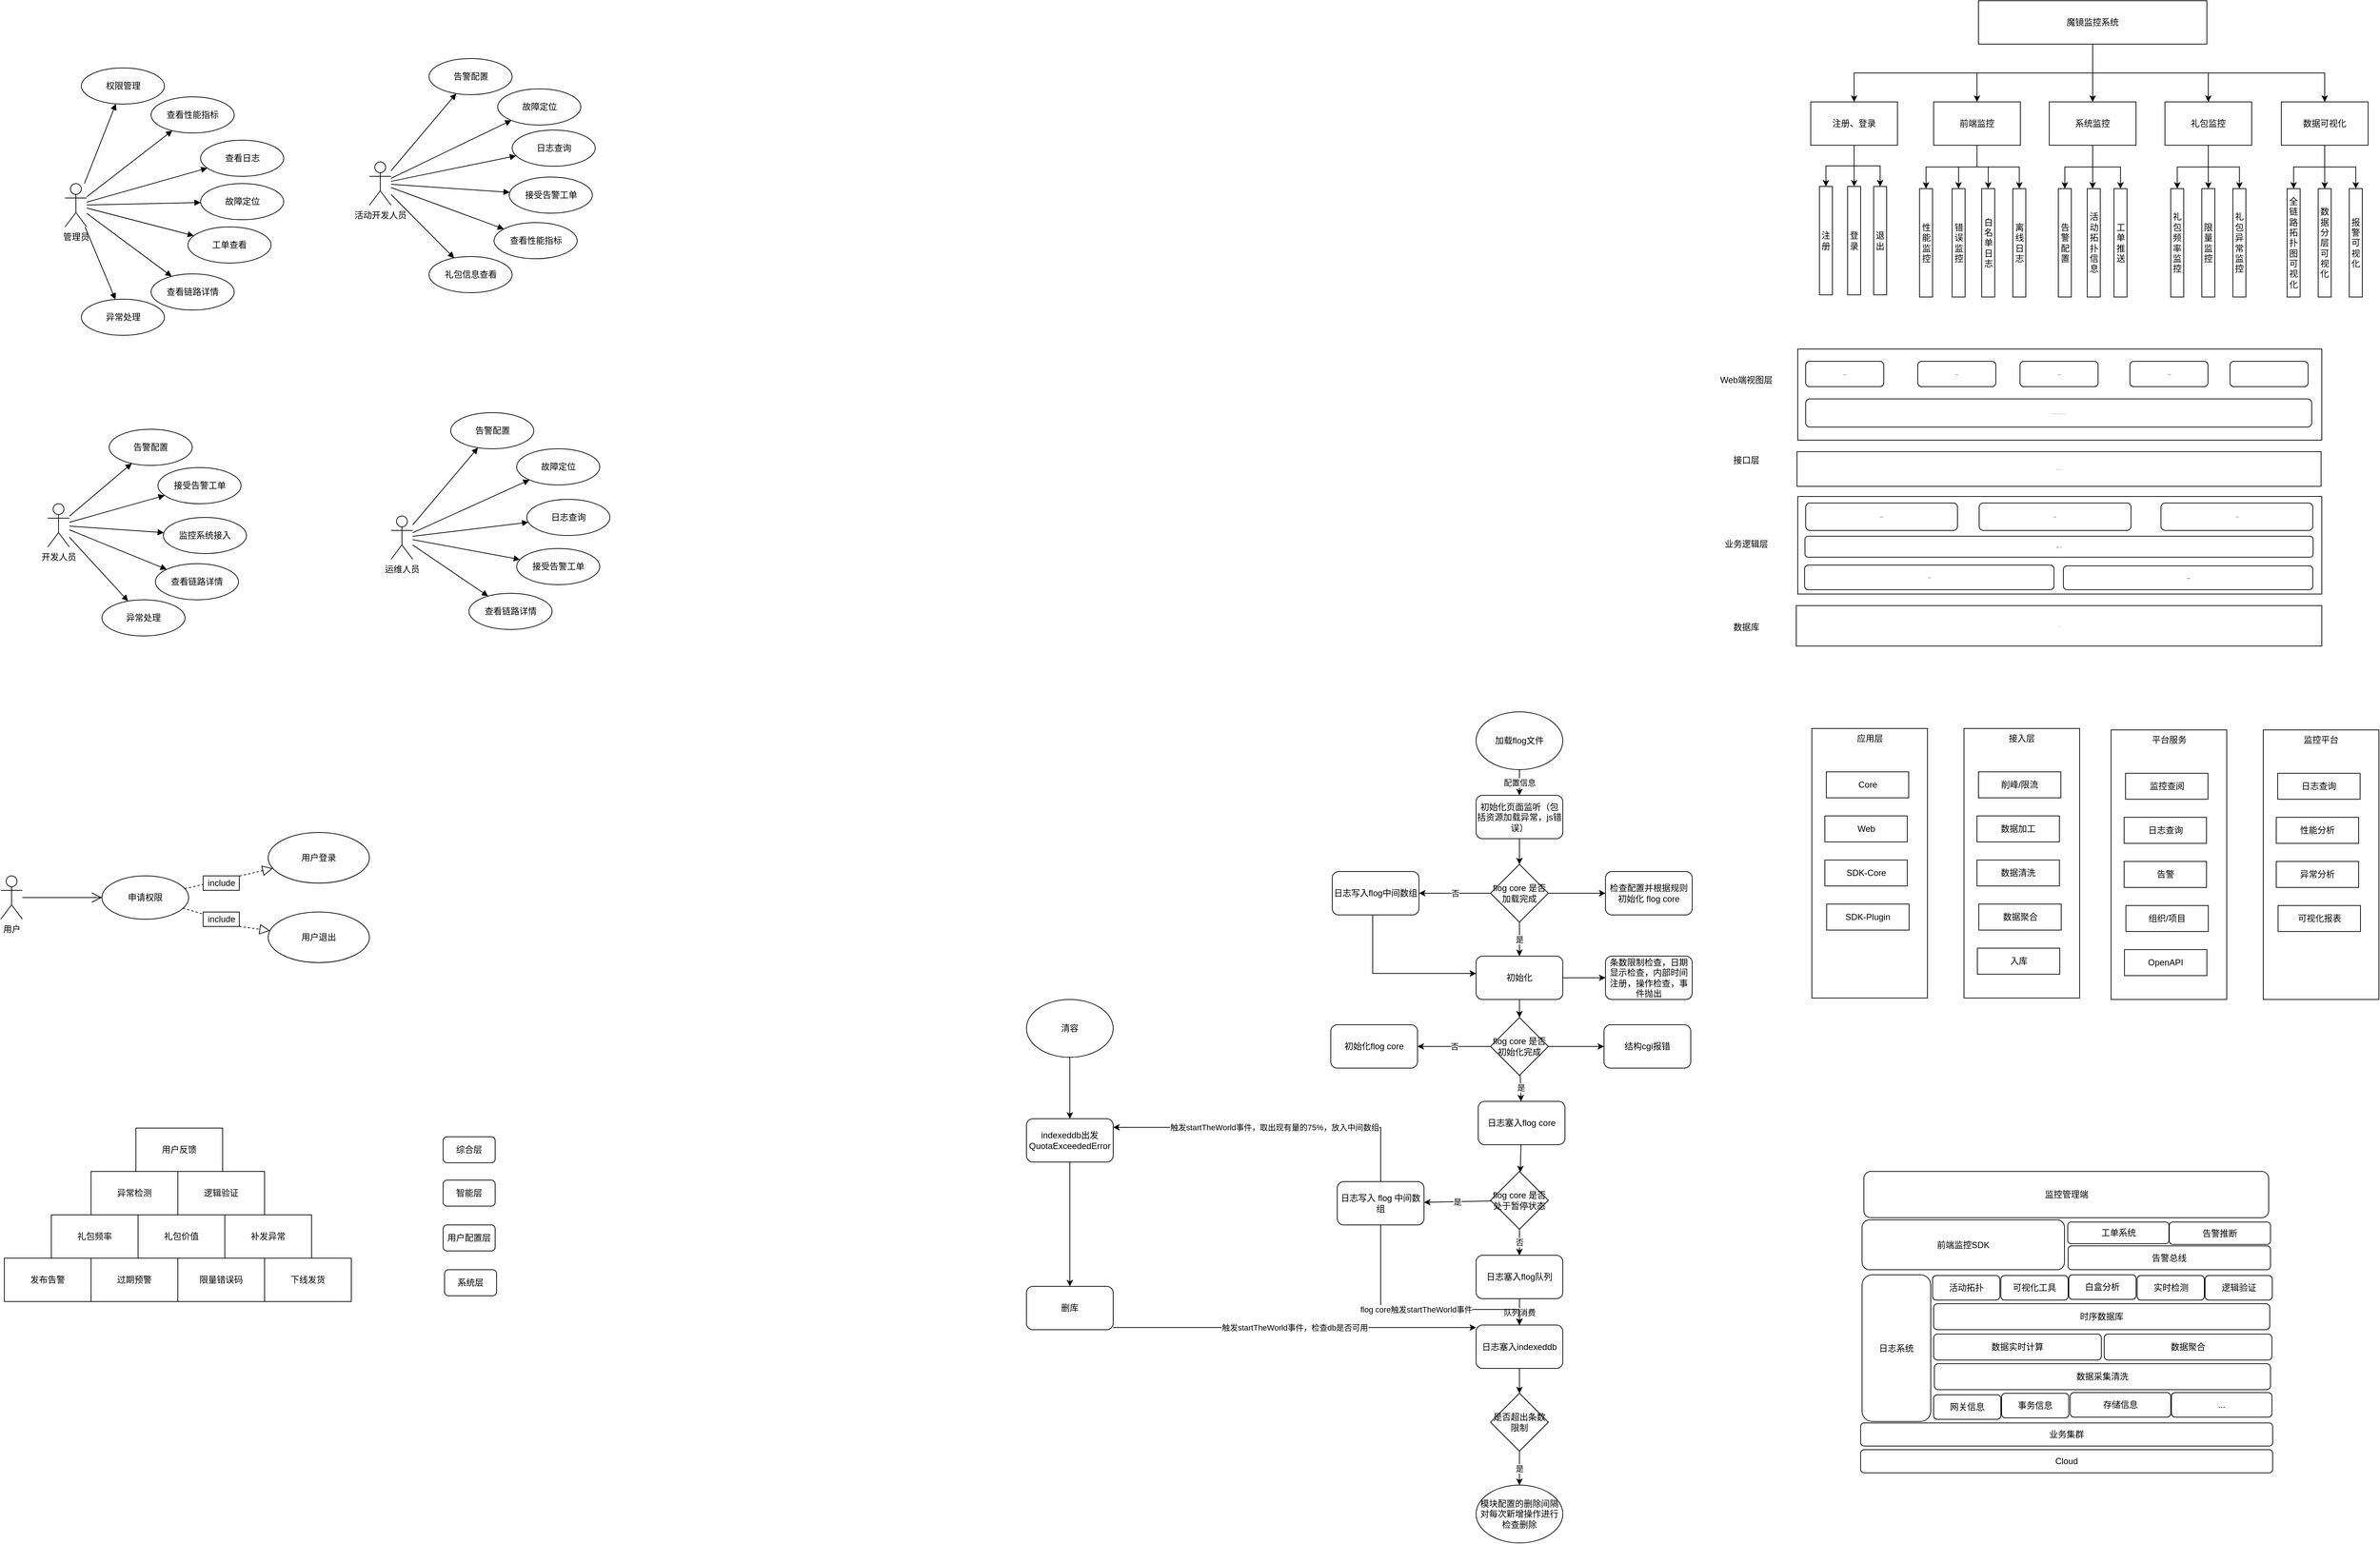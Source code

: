 <mxfile version="20.2.0" type="github">
  <diagram id="ojnK0p3J3MTXAop_F5v3" name="Page-1">
    <mxGraphModel dx="5076" dy="1448" grid="0" gridSize="10" guides="1" tooltips="1" connect="0" arrows="1" fold="1" page="1" pageScale="1" pageWidth="827" pageHeight="1169" math="0" shadow="0">
      <root>
        <mxCell id="0" />
        <mxCell id="1" parent="0" />
        <mxCell id="l_XuRvR61M2AbJogMl1h-1" value="魔镜监控系统" style="rounded=0;whiteSpace=wrap;html=1;" parent="1" vertex="1">
          <mxGeometry x="264" y="207" width="316" height="60" as="geometry" />
        </mxCell>
        <mxCell id="l_XuRvR61M2AbJogMl1h-2" value="注册、登录" style="rounded=0;whiteSpace=wrap;html=1;" parent="1" vertex="1">
          <mxGeometry x="32" y="347" width="120" height="60" as="geometry" />
        </mxCell>
        <mxCell id="0k4BuSOVnENNucScM7A2-1" value="前端监控" style="rounded=0;whiteSpace=wrap;html=1;" parent="1" vertex="1">
          <mxGeometry x="202" y="347" width="120" height="60" as="geometry" />
        </mxCell>
        <mxCell id="0k4BuSOVnENNucScM7A2-8" value="" style="edgeStyle=elbowEdgeStyle;elbow=vertical;endArrow=classic;html=1;rounded=0;entryX=0.5;entryY=0;entryDx=0;entryDy=0;exitX=0.5;exitY=1;exitDx=0;exitDy=0;" parent="1" source="l_XuRvR61M2AbJogMl1h-1" target="l_XuRvR61M2AbJogMl1h-2" edge="1">
          <mxGeometry width="50" height="50" relative="1" as="geometry">
            <mxPoint x="326" y="266" as="sourcePoint" />
            <mxPoint x="273" y="517" as="targetPoint" />
          </mxGeometry>
        </mxCell>
        <mxCell id="0k4BuSOVnENNucScM7A2-9" value="系统监控" style="rounded=0;whiteSpace=wrap;html=1;" parent="1" vertex="1">
          <mxGeometry x="362" y="347" width="120" height="60" as="geometry" />
        </mxCell>
        <mxCell id="0k4BuSOVnENNucScM7A2-10" value="礼包监控" style="rounded=0;whiteSpace=wrap;html=1;" parent="1" vertex="1">
          <mxGeometry x="522" y="347" width="120" height="60" as="geometry" />
        </mxCell>
        <mxCell id="0k4BuSOVnENNucScM7A2-15" value="&lt;div style=&quot;font-size: 12px;&quot;&gt;白名单日志&lt;br style=&quot;font-size: 12px;&quot;&gt;&lt;/div&gt;" style="rounded=0;whiteSpace=wrap;html=1;verticalAlign=middle;horizontal=1;textDirection=rtl;align=center;fontSize=12;labelBackgroundColor=none;labelBorderColor=none;shadow=0;fontFamily=Helvetica;labelPosition=center;verticalLabelPosition=middle;" parent="1" vertex="1">
          <mxGeometry x="268.5" y="467" width="18" height="150" as="geometry" />
        </mxCell>
        <mxCell id="0k4BuSOVnENNucScM7A2-16" value="" style="edgeStyle=elbowEdgeStyle;elbow=vertical;endArrow=classic;html=1;exitX=0.5;exitY=1;exitDx=0;exitDy=0;entryX=0.5;entryY=0;entryDx=0;entryDy=0;rounded=0;" parent="1" source="0k4BuSOVnENNucScM7A2-1" target="0k4BuSOVnENNucScM7A2-15" edge="1">
          <mxGeometry width="50" height="50" relative="1" as="geometry">
            <mxPoint x="263" y="717" as="sourcePoint" />
            <mxPoint x="313" y="667" as="targetPoint" />
            <Array as="points">
              <mxPoint x="273" y="437" />
            </Array>
          </mxGeometry>
        </mxCell>
        <mxCell id="0k4BuSOVnENNucScM7A2-19" value="" style="edgeStyle=elbowEdgeStyle;elbow=vertical;endArrow=classic;html=1;rounded=0;" parent="1" source="0k4BuSOVnENNucScM7A2-1" target="0k4BuSOVnENNucScM7A2-27" edge="1">
          <mxGeometry width="50" height="50" relative="1" as="geometry">
            <mxPoint x="373" y="667" as="sourcePoint" />
            <mxPoint x="191" y="467" as="targetPoint" />
          </mxGeometry>
        </mxCell>
        <mxCell id="0k4BuSOVnENNucScM7A2-20" value="" style="edgeStyle=elbowEdgeStyle;elbow=vertical;endArrow=classic;html=1;rounded=0;" parent="1" source="0k4BuSOVnENNucScM7A2-1" target="0k4BuSOVnENNucScM7A2-26" edge="1">
          <mxGeometry width="50" height="50" relative="1" as="geometry">
            <mxPoint x="473" y="477" as="sourcePoint" />
            <mxPoint x="321" y="467" as="targetPoint" />
          </mxGeometry>
        </mxCell>
        <mxCell id="0k4BuSOVnENNucScM7A2-21" value="" style="edgeStyle=elbowEdgeStyle;elbow=vertical;endArrow=classic;html=1;rounded=0;" parent="1" source="0k4BuSOVnENNucScM7A2-1" target="0k4BuSOVnENNucScM7A2-30" edge="1">
          <mxGeometry width="50" height="50" relative="1" as="geometry">
            <mxPoint x="193" y="677" as="sourcePoint" />
            <mxPoint x="451" y="467" as="targetPoint" />
          </mxGeometry>
        </mxCell>
        <mxCell id="0k4BuSOVnENNucScM7A2-22" value="" style="edgeStyle=elbowEdgeStyle;elbow=vertical;endArrow=classic;html=1;rounded=0;" parent="1" source="l_XuRvR61M2AbJogMl1h-1" target="0k4BuSOVnENNucScM7A2-1" edge="1">
          <mxGeometry width="50" height="50" relative="1" as="geometry">
            <mxPoint x="153" y="657" as="sourcePoint" />
            <mxPoint x="203" y="607" as="targetPoint" />
          </mxGeometry>
        </mxCell>
        <mxCell id="0k4BuSOVnENNucScM7A2-23" value="" style="edgeStyle=elbowEdgeStyle;elbow=vertical;endArrow=classic;html=1;rounded=0;" parent="1" source="l_XuRvR61M2AbJogMl1h-1" target="0k4BuSOVnENNucScM7A2-9" edge="1">
          <mxGeometry width="50" height="50" relative="1" as="geometry">
            <mxPoint x="203" y="647" as="sourcePoint" />
            <mxPoint x="253" y="597" as="targetPoint" />
          </mxGeometry>
        </mxCell>
        <mxCell id="0k4BuSOVnENNucScM7A2-24" value="" style="edgeStyle=elbowEdgeStyle;elbow=vertical;endArrow=classic;html=1;rounded=0;" parent="1" source="l_XuRvR61M2AbJogMl1h-1" target="0k4BuSOVnENNucScM7A2-10" edge="1">
          <mxGeometry width="50" height="50" relative="1" as="geometry">
            <mxPoint x="213" y="677" as="sourcePoint" />
            <mxPoint x="263" y="627" as="targetPoint" />
          </mxGeometry>
        </mxCell>
        <mxCell id="0k4BuSOVnENNucScM7A2-26" value="&lt;div style=&quot;font-size: 12px;&quot;&gt;性能监控&lt;br style=&quot;font-size: 12px;&quot;&gt;&lt;/div&gt;" style="rounded=0;whiteSpace=wrap;html=1;verticalAlign=middle;horizontal=1;textDirection=rtl;align=center;fontSize=12;labelBackgroundColor=none;labelBorderColor=none;shadow=0;fontFamily=Helvetica;labelPosition=center;verticalLabelPosition=middle;" parent="1" vertex="1">
          <mxGeometry x="182.5" y="467" width="18" height="150" as="geometry" />
        </mxCell>
        <mxCell id="0k4BuSOVnENNucScM7A2-27" value="&lt;div style=&quot;font-size: 12px;&quot;&gt;&lt;span style=&quot;font-size: 12px;&quot;&gt;错误监控&lt;/span&gt;&lt;br style=&quot;font-size: 12px;&quot;&gt;&lt;/div&gt;" style="rounded=0;whiteSpace=wrap;html=1;verticalAlign=middle;horizontal=1;textDirection=rtl;align=center;fontSize=12;labelBackgroundColor=none;labelBorderColor=none;shadow=0;fontFamily=Helvetica;labelPosition=center;verticalLabelPosition=middle;" parent="1" vertex="1">
          <mxGeometry x="227.5" y="467" width="18" height="150" as="geometry" />
        </mxCell>
        <mxCell id="0k4BuSOVnENNucScM7A2-30" value="&lt;div style=&quot;font-size: 12px;&quot;&gt;离线日志&lt;br style=&quot;font-size: 12px;&quot;&gt;&lt;/div&gt;" style="rounded=0;whiteSpace=wrap;html=1;verticalAlign=middle;horizontal=1;textDirection=rtl;align=center;fontSize=12;labelBackgroundColor=none;labelBorderColor=none;shadow=0;fontFamily=Helvetica;labelPosition=center;verticalLabelPosition=middle;" parent="1" vertex="1">
          <mxGeometry x="311.5" y="467" width="18" height="150" as="geometry" />
        </mxCell>
        <mxCell id="0k4BuSOVnENNucScM7A2-40" value="&lt;div style=&quot;font-size: 12px;&quot;&gt;工单推送&lt;/div&gt;" style="rounded=0;whiteSpace=wrap;html=1;verticalAlign=middle;horizontal=1;textDirection=rtl;align=center;fontSize=12;labelBackgroundColor=none;labelBorderColor=none;shadow=0;fontFamily=Helvetica;labelPosition=center;verticalLabelPosition=middle;" parent="1" vertex="1">
          <mxGeometry x="451.5" y="467" width="18" height="150" as="geometry" />
        </mxCell>
        <mxCell id="0k4BuSOVnENNucScM7A2-41" value="&lt;div style=&quot;font-size: 12px;&quot;&gt;告警配置&lt;br style=&quot;font-size: 12px;&quot;&gt;&lt;/div&gt;" style="rounded=0;whiteSpace=wrap;html=1;verticalAlign=middle;horizontal=1;textDirection=rtl;align=center;fontSize=12;labelBackgroundColor=none;labelBorderColor=none;shadow=0;fontFamily=Helvetica;labelPosition=center;verticalLabelPosition=middle;" parent="1" vertex="1">
          <mxGeometry x="374.5" y="467" width="18" height="150" as="geometry" />
        </mxCell>
        <mxCell id="0k4BuSOVnENNucScM7A2-42" value="&lt;div style=&quot;font-size: 12px;&quot;&gt;&lt;span style=&quot;font-size: 12px;&quot;&gt;活动拓扑信息&lt;/span&gt;&lt;br style=&quot;font-size: 12px;&quot;&gt;&lt;/div&gt;" style="rounded=0;whiteSpace=wrap;html=1;verticalAlign=middle;horizontal=1;textDirection=rtl;align=center;fontSize=12;labelBackgroundColor=none;labelBorderColor=none;shadow=0;fontFamily=Helvetica;labelPosition=center;verticalLabelPosition=middle;" parent="1" vertex="1">
          <mxGeometry x="414.5" y="467" width="18" height="150" as="geometry" />
        </mxCell>
        <mxCell id="0k4BuSOVnENNucScM7A2-47" value="" style="edgeStyle=elbowEdgeStyle;elbow=vertical;endArrow=classic;html=1;rounded=0;" parent="1" source="0k4BuSOVnENNucScM7A2-9" target="0k4BuSOVnENNucScM7A2-41" edge="1">
          <mxGeometry width="50" height="50" relative="1" as="geometry">
            <mxPoint x="33" y="667" as="sourcePoint" />
            <mxPoint x="83" y="617" as="targetPoint" />
          </mxGeometry>
        </mxCell>
        <mxCell id="0k4BuSOVnENNucScM7A2-48" value="" style="edgeStyle=elbowEdgeStyle;elbow=vertical;endArrow=classic;html=1;rounded=0;" parent="1" source="0k4BuSOVnENNucScM7A2-9" target="0k4BuSOVnENNucScM7A2-42" edge="1">
          <mxGeometry width="50" height="50" relative="1" as="geometry">
            <mxPoint x="133" y="747" as="sourcePoint" />
            <mxPoint x="183" y="697" as="targetPoint" />
            <Array as="points">
              <mxPoint x="416" y="467" />
            </Array>
          </mxGeometry>
        </mxCell>
        <mxCell id="0k4BuSOVnENNucScM7A2-49" value="" style="edgeStyle=elbowEdgeStyle;elbow=vertical;endArrow=classic;html=1;rounded=0;" parent="1" source="0k4BuSOVnENNucScM7A2-9" target="0k4BuSOVnENNucScM7A2-40" edge="1">
          <mxGeometry width="50" height="50" relative="1" as="geometry">
            <mxPoint x="73" y="707" as="sourcePoint" />
            <mxPoint x="123" y="657" as="targetPoint" />
          </mxGeometry>
        </mxCell>
        <mxCell id="0k4BuSOVnENNucScM7A2-51" value="&lt;div style=&quot;font-size: 12px;&quot;&gt;礼包异常监控&lt;/div&gt;" style="rounded=0;whiteSpace=wrap;html=1;verticalAlign=middle;horizontal=1;textDirection=rtl;align=center;fontSize=12;labelBackgroundColor=none;labelBorderColor=none;shadow=0;fontFamily=Helvetica;labelPosition=center;verticalLabelPosition=middle;" parent="1" vertex="1">
          <mxGeometry x="616" y="467" width="18" height="150" as="geometry" />
        </mxCell>
        <mxCell id="0k4BuSOVnENNucScM7A2-52" value="&lt;div style=&quot;font-size: 12px;&quot;&gt;礼包频率监控&lt;br style=&quot;font-size: 12px;&quot;&gt;&lt;/div&gt;" style="rounded=0;whiteSpace=wrap;html=1;verticalAlign=middle;horizontal=1;textDirection=rtl;align=center;fontSize=12;labelBackgroundColor=none;labelBorderColor=none;shadow=0;fontFamily=Helvetica;labelPosition=center;verticalLabelPosition=middle;" parent="1" vertex="1">
          <mxGeometry x="530" y="467" width="18" height="150" as="geometry" />
        </mxCell>
        <mxCell id="0k4BuSOVnENNucScM7A2-53" value="&lt;div style=&quot;font-size: 12px;&quot;&gt;&lt;span style=&quot;font-size: 12px;&quot;&gt;限量监控&lt;/span&gt;&lt;br style=&quot;font-size: 12px;&quot;&gt;&lt;/div&gt;" style="rounded=0;whiteSpace=wrap;html=1;verticalAlign=middle;horizontal=1;textDirection=rtl;align=center;fontSize=12;labelBackgroundColor=none;labelBorderColor=none;shadow=0;fontFamily=Helvetica;labelPosition=center;verticalLabelPosition=middle;" parent="1" vertex="1">
          <mxGeometry x="573" y="467" width="18" height="150" as="geometry" />
        </mxCell>
        <mxCell id="0k4BuSOVnENNucScM7A2-54" value="" style="edgeStyle=elbowEdgeStyle;elbow=vertical;endArrow=classic;html=1;rounded=0;" parent="1" source="0k4BuSOVnENNucScM7A2-10" target="0k4BuSOVnENNucScM7A2-52" edge="1">
          <mxGeometry width="50" height="50" relative="1" as="geometry">
            <mxPoint x="33" y="647" as="sourcePoint" />
            <mxPoint x="83" y="597" as="targetPoint" />
          </mxGeometry>
        </mxCell>
        <mxCell id="0k4BuSOVnENNucScM7A2-58" value="" style="edgeStyle=elbowEdgeStyle;elbow=vertical;endArrow=classic;html=1;rounded=0;" parent="1" source="0k4BuSOVnENNucScM7A2-10" target="0k4BuSOVnENNucScM7A2-53" edge="1">
          <mxGeometry width="50" height="50" relative="1" as="geometry">
            <mxPoint x="-7" y="597" as="sourcePoint" />
            <mxPoint x="43" y="547" as="targetPoint" />
          </mxGeometry>
        </mxCell>
        <mxCell id="0k4BuSOVnENNucScM7A2-59" value="" style="edgeStyle=elbowEdgeStyle;elbow=vertical;endArrow=classic;html=1;rounded=0;" parent="1" source="0k4BuSOVnENNucScM7A2-10" target="0k4BuSOVnENNucScM7A2-51" edge="1">
          <mxGeometry width="50" height="50" relative="1" as="geometry">
            <mxPoint x="-37" y="567" as="sourcePoint" />
            <mxPoint x="13" y="517" as="targetPoint" />
          </mxGeometry>
        </mxCell>
        <mxCell id="0k4BuSOVnENNucScM7A2-61" value="&lt;div style=&quot;font-size: 12px;&quot;&gt;登录&lt;br style=&quot;font-size: 12px;&quot;&gt;&lt;/div&gt;" style="rounded=0;whiteSpace=wrap;html=1;verticalAlign=middle;horizontal=1;textDirection=rtl;align=center;fontSize=12;labelBackgroundColor=none;labelBorderColor=none;shadow=0;fontFamily=Helvetica;labelPosition=center;verticalLabelPosition=middle;" parent="1" vertex="1">
          <mxGeometry x="83" y="464" width="18" height="150" as="geometry" />
        </mxCell>
        <mxCell id="0k4BuSOVnENNucScM7A2-62" value="&lt;div style=&quot;font-size: 12px;&quot;&gt;&lt;span style=&quot;font-size: 12px;&quot;&gt;退出&lt;/span&gt;&lt;br style=&quot;font-size: 12px;&quot;&gt;&lt;/div&gt;" style="rounded=0;whiteSpace=wrap;html=1;verticalAlign=middle;horizontal=1;textDirection=rtl;align=center;fontSize=12;labelBackgroundColor=none;labelBorderColor=none;shadow=0;fontFamily=Helvetica;labelPosition=center;verticalLabelPosition=middle;" parent="1" vertex="1">
          <mxGeometry x="119" y="464" width="18" height="150" as="geometry" />
        </mxCell>
        <mxCell id="0k4BuSOVnENNucScM7A2-67" value="" style="edgeStyle=elbowEdgeStyle;elbow=vertical;endArrow=classic;html=1;rounded=0;" parent="1" source="l_XuRvR61M2AbJogMl1h-2" target="0k4BuSOVnENNucScM7A2-61" edge="1">
          <mxGeometry width="50" height="50" relative="1" as="geometry">
            <mxPoint x="13" y="307" as="sourcePoint" />
            <mxPoint x="63" y="257" as="targetPoint" />
          </mxGeometry>
        </mxCell>
        <mxCell id="0k4BuSOVnENNucScM7A2-68" value="" style="edgeStyle=elbowEdgeStyle;elbow=vertical;endArrow=classic;html=1;rounded=0;" parent="1" source="l_XuRvR61M2AbJogMl1h-2" target="0k4BuSOVnENNucScM7A2-62" edge="1">
          <mxGeometry width="50" height="50" relative="1" as="geometry">
            <mxPoint x="-47" y="327" as="sourcePoint" />
            <mxPoint x="3" y="277" as="targetPoint" />
          </mxGeometry>
        </mxCell>
        <mxCell id="fYWc9rKdTb6CDzyfWaW0-3" value="数据可视化" style="rounded=0;whiteSpace=wrap;html=1;" parent="1" vertex="1">
          <mxGeometry x="683" y="347" width="120" height="60" as="geometry" />
        </mxCell>
        <mxCell id="fYWc9rKdTb6CDzyfWaW0-4" value="" style="edgeStyle=elbowEdgeStyle;elbow=vertical;endArrow=classic;html=1;rounded=0;" parent="1" source="l_XuRvR61M2AbJogMl1h-1" target="fYWc9rKdTb6CDzyfWaW0-3" edge="1">
          <mxGeometry width="50" height="50" relative="1" as="geometry">
            <mxPoint x="213" y="677" as="sourcePoint" />
            <mxPoint x="263" y="627" as="targetPoint" />
          </mxGeometry>
        </mxCell>
        <mxCell id="fYWc9rKdTb6CDzyfWaW0-5" value="&lt;div style=&quot;font-size: 12px;&quot;&gt;报警可视化&lt;/div&gt;" style="rounded=0;whiteSpace=wrap;html=1;verticalAlign=middle;horizontal=1;textDirection=rtl;align=center;fontSize=12;labelBackgroundColor=none;labelBorderColor=none;shadow=0;fontFamily=Helvetica;labelPosition=center;verticalLabelPosition=middle;" parent="1" vertex="1">
          <mxGeometry x="777" y="467" width="18" height="150" as="geometry" />
        </mxCell>
        <mxCell id="fYWc9rKdTb6CDzyfWaW0-6" value="&lt;div style=&quot;font-size: 12px;&quot;&gt;全链路拓扑图可视化&lt;br style=&quot;font-size: 12px;&quot;&gt;&lt;/div&gt;" style="rounded=0;whiteSpace=wrap;html=1;verticalAlign=middle;horizontal=1;textDirection=rtl;align=center;fontSize=12;labelBackgroundColor=none;labelBorderColor=none;shadow=0;fontFamily=Helvetica;labelPosition=center;verticalLabelPosition=middle;" parent="1" vertex="1">
          <mxGeometry x="691" y="467" width="18" height="150" as="geometry" />
        </mxCell>
        <mxCell id="fYWc9rKdTb6CDzyfWaW0-7" value="&lt;div style=&quot;font-size: 12px;&quot;&gt;&lt;span style=&quot;font-size: 12px;&quot;&gt;数据分层可视化&lt;/span&gt;&lt;br style=&quot;font-size: 12px;&quot;&gt;&lt;/div&gt;" style="rounded=0;whiteSpace=wrap;html=1;verticalAlign=middle;horizontal=1;textDirection=rtl;align=center;fontSize=12;labelBackgroundColor=none;labelBorderColor=none;shadow=0;fontFamily=Helvetica;labelPosition=center;verticalLabelPosition=middle;" parent="1" vertex="1">
          <mxGeometry x="734" y="467" width="18" height="150" as="geometry" />
        </mxCell>
        <mxCell id="fYWc9rKdTb6CDzyfWaW0-9" value="" style="edgeStyle=elbowEdgeStyle;elbow=vertical;endArrow=classic;html=1;rounded=0;" parent="1" source="fYWc9rKdTb6CDzyfWaW0-3" target="fYWc9rKdTb6CDzyfWaW0-6" edge="1">
          <mxGeometry width="50" height="50" relative="1" as="geometry">
            <mxPoint x="423" y="707" as="sourcePoint" />
            <mxPoint x="473" y="657" as="targetPoint" />
          </mxGeometry>
        </mxCell>
        <mxCell id="fYWc9rKdTb6CDzyfWaW0-10" value="" style="edgeStyle=elbowEdgeStyle;elbow=vertical;endArrow=classic;html=1;rounded=0;" parent="1" source="fYWc9rKdTb6CDzyfWaW0-3" target="fYWc9rKdTb6CDzyfWaW0-7" edge="1">
          <mxGeometry width="50" height="50" relative="1" as="geometry">
            <mxPoint x="423" y="707" as="sourcePoint" />
            <mxPoint x="473" y="657" as="targetPoint" />
          </mxGeometry>
        </mxCell>
        <mxCell id="fYWc9rKdTb6CDzyfWaW0-11" value="" style="edgeStyle=elbowEdgeStyle;elbow=vertical;endArrow=classic;html=1;rounded=0;" parent="1" source="fYWc9rKdTb6CDzyfWaW0-3" target="fYWc9rKdTb6CDzyfWaW0-5" edge="1">
          <mxGeometry width="50" height="50" relative="1" as="geometry">
            <mxPoint x="423" y="707" as="sourcePoint" />
            <mxPoint x="473" y="657" as="targetPoint" />
          </mxGeometry>
        </mxCell>
        <mxCell id="fYWc9rKdTb6CDzyfWaW0-12" value="&lt;div style=&quot;font-size: 12px;&quot;&gt;注册&lt;br style=&quot;font-size: 12px;&quot;&gt;&lt;/div&gt;" style="rounded=0;whiteSpace=wrap;html=1;verticalAlign=middle;horizontal=1;textDirection=rtl;align=center;fontSize=12;labelBackgroundColor=none;labelBorderColor=none;shadow=0;fontFamily=Helvetica;labelPosition=center;verticalLabelPosition=middle;" parent="1" vertex="1">
          <mxGeometry x="44" y="464" width="18" height="150" as="geometry" />
        </mxCell>
        <mxCell id="fYWc9rKdTb6CDzyfWaW0-13" value="" style="edgeStyle=elbowEdgeStyle;elbow=vertical;endArrow=classic;html=1;rounded=0;" parent="1" source="l_XuRvR61M2AbJogMl1h-2" target="fYWc9rKdTb6CDzyfWaW0-12" edge="1">
          <mxGeometry width="50" height="50" relative="1" as="geometry">
            <mxPoint x="13" y="307" as="sourcePoint" />
            <mxPoint x="63" y="257" as="targetPoint" />
          </mxGeometry>
        </mxCell>
        <mxCell id="fYWc9rKdTb6CDzyfWaW0-21" value="应用层" style="rounded=0;whiteSpace=wrap;html=1;verticalAlign=top;" parent="1" vertex="1">
          <mxGeometry x="33.5" y="1214" width="160" height="373" as="geometry" />
        </mxCell>
        <mxCell id="fYWc9rKdTb6CDzyfWaW0-22" value="Core" style="rounded=0;whiteSpace=wrap;html=1;" parent="1" vertex="1">
          <mxGeometry x="53.5" y="1274" width="114" height="36" as="geometry" />
        </mxCell>
        <mxCell id="fYWc9rKdTb6CDzyfWaW0-25" value="Web" style="rounded=0;whiteSpace=wrap;html=1;" parent="1" vertex="1">
          <mxGeometry x="51.5" y="1335" width="114" height="36" as="geometry" />
        </mxCell>
        <mxCell id="fYWc9rKdTb6CDzyfWaW0-26" value="SDK-Core" style="rounded=0;whiteSpace=wrap;html=1;" parent="1" vertex="1">
          <mxGeometry x="51.5" y="1396" width="114" height="36" as="geometry" />
        </mxCell>
        <mxCell id="fYWc9rKdTb6CDzyfWaW0-27" value="SDK-Plugin" style="rounded=0;whiteSpace=wrap;html=1;" parent="1" vertex="1">
          <mxGeometry x="54" y="1457" width="114" height="36" as="geometry" />
        </mxCell>
        <mxCell id="fYWc9rKdTb6CDzyfWaW0-29" value="接入层" style="rounded=0;whiteSpace=wrap;html=1;verticalAlign=top;" parent="1" vertex="1">
          <mxGeometry x="244" y="1214" width="160" height="373" as="geometry" />
        </mxCell>
        <mxCell id="fYWc9rKdTb6CDzyfWaW0-30" value="削峰/限流" style="rounded=0;whiteSpace=wrap;html=1;" parent="1" vertex="1">
          <mxGeometry x="264" y="1274" width="114" height="36" as="geometry" />
        </mxCell>
        <mxCell id="fYWc9rKdTb6CDzyfWaW0-31" value="数据加工" style="rounded=0;whiteSpace=wrap;html=1;" parent="1" vertex="1">
          <mxGeometry x="262" y="1335" width="114" height="36" as="geometry" />
        </mxCell>
        <mxCell id="fYWc9rKdTb6CDzyfWaW0-32" value="数据清洗" style="rounded=0;whiteSpace=wrap;html=1;" parent="1" vertex="1">
          <mxGeometry x="262" y="1396" width="114" height="36" as="geometry" />
        </mxCell>
        <mxCell id="fYWc9rKdTb6CDzyfWaW0-33" value="数据聚合" style="rounded=0;whiteSpace=wrap;html=1;" parent="1" vertex="1">
          <mxGeometry x="264.5" y="1457" width="114" height="36" as="geometry" />
        </mxCell>
        <mxCell id="fYWc9rKdTb6CDzyfWaW0-34" value="入库" style="rounded=0;whiteSpace=wrap;html=1;" parent="1" vertex="1">
          <mxGeometry x="262.5" y="1518" width="114" height="36" as="geometry" />
        </mxCell>
        <mxCell id="fYWc9rKdTb6CDzyfWaW0-35" value="平台服务" style="rounded=0;whiteSpace=wrap;html=1;verticalAlign=top;" parent="1" vertex="1">
          <mxGeometry x="447.5" y="1216" width="160" height="373" as="geometry" />
        </mxCell>
        <mxCell id="fYWc9rKdTb6CDzyfWaW0-36" value="监控查阅" style="rounded=0;whiteSpace=wrap;html=1;" parent="1" vertex="1">
          <mxGeometry x="467.5" y="1276" width="114" height="36" as="geometry" />
        </mxCell>
        <mxCell id="fYWc9rKdTb6CDzyfWaW0-37" value="日志查询" style="rounded=0;whiteSpace=wrap;html=1;" parent="1" vertex="1">
          <mxGeometry x="465.5" y="1337" width="114" height="36" as="geometry" />
        </mxCell>
        <mxCell id="fYWc9rKdTb6CDzyfWaW0-38" value="告警" style="rounded=0;whiteSpace=wrap;html=1;" parent="1" vertex="1">
          <mxGeometry x="465.5" y="1398" width="114" height="36" as="geometry" />
        </mxCell>
        <mxCell id="fYWc9rKdTb6CDzyfWaW0-39" value="组织/项目" style="rounded=0;whiteSpace=wrap;html=1;" parent="1" vertex="1">
          <mxGeometry x="468" y="1459" width="114" height="36" as="geometry" />
        </mxCell>
        <mxCell id="fYWc9rKdTb6CDzyfWaW0-40" value="OpenAPI" style="rounded=0;whiteSpace=wrap;html=1;" parent="1" vertex="1">
          <mxGeometry x="466" y="1520" width="114" height="36" as="geometry" />
        </mxCell>
        <mxCell id="fYWc9rKdTb6CDzyfWaW0-41" value="监控平台" style="rounded=0;whiteSpace=wrap;html=1;verticalAlign=top;" parent="1" vertex="1">
          <mxGeometry x="658" y="1216" width="160" height="373" as="geometry" />
        </mxCell>
        <mxCell id="fYWc9rKdTb6CDzyfWaW0-42" value="日志查询" style="rounded=0;whiteSpace=wrap;html=1;" parent="1" vertex="1">
          <mxGeometry x="678" y="1276" width="114" height="36" as="geometry" />
        </mxCell>
        <mxCell id="fYWc9rKdTb6CDzyfWaW0-43" value="性能分析" style="rounded=0;whiteSpace=wrap;html=1;" parent="1" vertex="1">
          <mxGeometry x="676" y="1337" width="114" height="36" as="geometry" />
        </mxCell>
        <mxCell id="fYWc9rKdTb6CDzyfWaW0-44" value="异常分析" style="rounded=0;whiteSpace=wrap;html=1;" parent="1" vertex="1">
          <mxGeometry x="676" y="1398" width="114" height="36" as="geometry" />
        </mxCell>
        <mxCell id="fYWc9rKdTb6CDzyfWaW0-45" value="可视化报表" style="rounded=0;whiteSpace=wrap;html=1;" parent="1" vertex="1">
          <mxGeometry x="678.5" y="1459" width="114" height="36" as="geometry" />
        </mxCell>
        <mxCell id="fYWc9rKdTb6CDzyfWaW0-55" value="监控管理端" style="rounded=1;whiteSpace=wrap;html=1;" parent="1" vertex="1">
          <mxGeometry x="105.5" y="1827" width="560" height="64" as="geometry" />
        </mxCell>
        <mxCell id="fYWc9rKdTb6CDzyfWaW0-56" value="前端监控SDK" style="rounded=1;whiteSpace=wrap;html=1;" parent="1" vertex="1">
          <mxGeometry x="103" y="1894" width="280" height="69" as="geometry" />
        </mxCell>
        <mxCell id="fYWc9rKdTb6CDzyfWaW0-57" value="工单系统" style="rounded=1;whiteSpace=wrap;html=1;" parent="1" vertex="1">
          <mxGeometry x="387.5" y="1897" width="140" height="30" as="geometry" />
        </mxCell>
        <mxCell id="fYWc9rKdTb6CDzyfWaW0-58" value="告警推断" style="rounded=1;whiteSpace=wrap;html=1;" parent="1" vertex="1">
          <mxGeometry x="528" y="1897" width="140" height="31" as="geometry" />
        </mxCell>
        <mxCell id="fYWc9rKdTb6CDzyfWaW0-59" value="告警总线" style="rounded=1;whiteSpace=wrap;html=1;" parent="1" vertex="1">
          <mxGeometry x="388" y="1930" width="280" height="33" as="geometry" />
        </mxCell>
        <mxCell id="fYWc9rKdTb6CDzyfWaW0-60" value="日志系统" style="rounded=1;whiteSpace=wrap;html=1;" parent="1" vertex="1">
          <mxGeometry x="103" y="1970" width="95" height="203" as="geometry" />
        </mxCell>
        <mxCell id="fYWc9rKdTb6CDzyfWaW0-61" value="活动拓扑" style="rounded=1;whiteSpace=wrap;html=1;" parent="1" vertex="1">
          <mxGeometry x="200.5" y="1971" width="93" height="34" as="geometry" />
        </mxCell>
        <mxCell id="fYWc9rKdTb6CDzyfWaW0-62" value="可视化工具" style="rounded=1;whiteSpace=wrap;html=1;" parent="1" vertex="1">
          <mxGeometry x="295" y="1971" width="93" height="34" as="geometry" />
        </mxCell>
        <mxCell id="fYWc9rKdTb6CDzyfWaW0-63" value="白盒分析" style="rounded=1;whiteSpace=wrap;html=1;" parent="1" vertex="1">
          <mxGeometry x="389" y="1970" width="93" height="34" as="geometry" />
        </mxCell>
        <mxCell id="fYWc9rKdTb6CDzyfWaW0-64" value="实时检测" style="rounded=1;whiteSpace=wrap;html=1;" parent="1" vertex="1">
          <mxGeometry x="483.5" y="1971" width="93" height="34" as="geometry" />
        </mxCell>
        <mxCell id="fYWc9rKdTb6CDzyfWaW0-65" value="逻辑验证" style="rounded=1;whiteSpace=wrap;html=1;" parent="1" vertex="1">
          <mxGeometry x="577.5" y="1971" width="93" height="34" as="geometry" />
        </mxCell>
        <mxCell id="fYWc9rKdTb6CDzyfWaW0-66" value="时序数据库" style="rounded=1;whiteSpace=wrap;html=1;" parent="1" vertex="1">
          <mxGeometry x="202" y="2010" width="465" height="36" as="geometry" />
        </mxCell>
        <mxCell id="fYWc9rKdTb6CDzyfWaW0-67" value="数据实时计算" style="rounded=1;whiteSpace=wrap;html=1;" parent="1" vertex="1">
          <mxGeometry x="202" y="2052" width="232" height="36" as="geometry" />
        </mxCell>
        <mxCell id="fYWc9rKdTb6CDzyfWaW0-68" value="数据聚合" style="rounded=1;whiteSpace=wrap;html=1;" parent="1" vertex="1">
          <mxGeometry x="438" y="2052" width="232" height="36" as="geometry" />
        </mxCell>
        <mxCell id="fYWc9rKdTb6CDzyfWaW0-71" value="数据采集清洗" style="rounded=1;whiteSpace=wrap;html=1;" parent="1" vertex="1">
          <mxGeometry x="203" y="2093" width="465" height="36" as="geometry" />
        </mxCell>
        <mxCell id="fYWc9rKdTb6CDzyfWaW0-72" value="网关信息" style="rounded=1;whiteSpace=wrap;html=1;" parent="1" vertex="1">
          <mxGeometry x="202" y="2136" width="93" height="34" as="geometry" />
        </mxCell>
        <mxCell id="fYWc9rKdTb6CDzyfWaW0-73" value="事务信息" style="rounded=1;whiteSpace=wrap;html=1;" parent="1" vertex="1">
          <mxGeometry x="296" y="2134" width="93" height="34" as="geometry" />
        </mxCell>
        <mxCell id="fYWc9rKdTb6CDzyfWaW0-75" value="存储信息" style="rounded=1;whiteSpace=wrap;html=1;" parent="1" vertex="1">
          <mxGeometry x="391" y="2133" width="139" height="34" as="geometry" />
        </mxCell>
        <mxCell id="fYWc9rKdTb6CDzyfWaW0-76" value="..." style="rounded=1;whiteSpace=wrap;html=1;" parent="1" vertex="1">
          <mxGeometry x="531" y="2133" width="139" height="34" as="geometry" />
        </mxCell>
        <mxCell id="fYWc9rKdTb6CDzyfWaW0-77" value="业务集群" style="rounded=1;whiteSpace=wrap;html=1;" parent="1" vertex="1">
          <mxGeometry x="101" y="2175" width="570" height="32" as="geometry" />
        </mxCell>
        <mxCell id="fYWc9rKdTb6CDzyfWaW0-78" value="Cloud" style="rounded=1;whiteSpace=wrap;html=1;" parent="1" vertex="1">
          <mxGeometry x="101" y="2212" width="570" height="32" as="geometry" />
        </mxCell>
        <mxCell id="QKrgrpkgF_wCYc5_PXvx-1" value="" style="rounded=0;whiteSpace=wrap;html=1;fontSize=9;" parent="1" vertex="1">
          <mxGeometry x="14" y="689" width="725" height="126" as="geometry" />
        </mxCell>
        <mxCell id="QKrgrpkgF_wCYc5_PXvx-2" value="注册登录" style="rounded=1;whiteSpace=wrap;html=1;fontSize=1;" parent="1" vertex="1">
          <mxGeometry x="25" y="706" width="108" height="35" as="geometry" />
        </mxCell>
        <mxCell id="QKrgrpkgF_wCYc5_PXvx-7" value="Vue /&amp;nbsp; Vue Router / Vuex / Element UI / GoJs" style="rounded=1;whiteSpace=wrap;html=1;fontSize=1;" parent="1" vertex="1">
          <mxGeometry x="25" y="758" width="700" height="39" as="geometry" />
        </mxCell>
        <mxCell id="QKrgrpkgF_wCYc5_PXvx-16" value="axios / ajax / HTTP" style="rounded=0;whiteSpace=wrap;html=1;fontSize=1;" parent="1" vertex="1">
          <mxGeometry x="13" y="831" width="725" height="48" as="geometry" />
        </mxCell>
        <mxCell id="QKrgrpkgF_wCYc5_PXvx-17" value="Web端视图层" style="rounded=0;whiteSpace=wrap;html=1;strokeColor=#FFFFFF;" parent="1" vertex="1">
          <mxGeometry x="-117" y="702" width="120" height="60" as="geometry" />
        </mxCell>
        <mxCell id="QKrgrpkgF_wCYc5_PXvx-18" value="接口层" style="rounded=0;whiteSpace=wrap;html=1;strokeColor=#FFFFFF;" parent="1" vertex="1">
          <mxGeometry x="-117" y="813" width="120" height="60" as="geometry" />
        </mxCell>
        <mxCell id="QKrgrpkgF_wCYc5_PXvx-19" value="" style="rounded=0;whiteSpace=wrap;html=1;fontSize=1;" parent="1" vertex="1">
          <mxGeometry x="14" y="893" width="725" height="135" as="geometry" />
        </mxCell>
        <mxCell id="QKrgrpkgF_wCYc5_PXvx-20" value="业务逻辑层" style="rounded=0;whiteSpace=wrap;html=1;strokeColor=#FFFFFF;" parent="1" vertex="1">
          <mxGeometry x="-117" y="929" width="120" height="60" as="geometry" />
        </mxCell>
        <mxCell id="QKrgrpkgF_wCYc5_PXvx-21" value="数据上报" style="rounded=1;whiteSpace=wrap;html=1;strokeColor=#000000;fontSize=1;" parent="1" vertex="1">
          <mxGeometry x="23.5" y="988" width="345" height="34" as="geometry" />
        </mxCell>
        <mxCell id="QKrgrpkgF_wCYc5_PXvx-24" value="数据采集" style="rounded=1;whiteSpace=wrap;html=1;strokeColor=#000000;fontSize=1;" parent="1" vertex="1">
          <mxGeometry x="381.5" y="989" width="345" height="33" as="geometry" />
        </mxCell>
        <mxCell id="QKrgrpkgF_wCYc5_PXvx-25" value="数据聚合、计算" style="rounded=1;whiteSpace=wrap;html=1;strokeColor=#000000;fontSize=1;" parent="1" vertex="1">
          <mxGeometry x="24" y="948" width="703" height="29" as="geometry" />
        </mxCell>
        <mxCell id="QKrgrpkgF_wCYc5_PXvx-27" value="告警工单" style="rounded=1;whiteSpace=wrap;html=1;fontSize=1;" parent="1" vertex="1">
          <mxGeometry x="321.5" y="706" width="108" height="35" as="geometry" />
        </mxCell>
        <mxCell id="QKrgrpkgF_wCYc5_PXvx-28" value="....." style="rounded=1;whiteSpace=wrap;html=1;fontSize=1;" parent="1" vertex="1">
          <mxGeometry x="612" y="706" width="108" height="35" as="geometry" />
        </mxCell>
        <mxCell id="QKrgrpkgF_wCYc5_PXvx-29" value="日志查询" style="rounded=1;whiteSpace=wrap;html=1;fontSize=1;" parent="1" vertex="1">
          <mxGeometry x="180" y="706" width="108" height="35" as="geometry" />
        </mxCell>
        <mxCell id="QKrgrpkgF_wCYc5_PXvx-30" value="可视化报表" style="rounded=1;whiteSpace=wrap;html=1;fontSize=1;" parent="1" vertex="1">
          <mxGeometry x="473.5" y="706" width="108" height="35" as="geometry" />
        </mxCell>
        <mxCell id="QKrgrpkgF_wCYc5_PXvx-31" value="实时检测" style="rounded=1;whiteSpace=wrap;html=1;strokeColor=#000000;fontSize=1;" parent="1" vertex="1">
          <mxGeometry x="25" y="902" width="210" height="38" as="geometry" />
        </mxCell>
        <mxCell id="QKrgrpkgF_wCYc5_PXvx-33" value="逻辑验证" style="rounded=1;whiteSpace=wrap;html=1;strokeColor=#000000;fontSize=1;" parent="1" vertex="1">
          <mxGeometry x="265" y="902" width="210" height="38" as="geometry" />
        </mxCell>
        <mxCell id="QKrgrpkgF_wCYc5_PXvx-34" value="告警分析" style="rounded=1;whiteSpace=wrap;html=1;strokeColor=#000000;fontSize=1;" parent="1" vertex="1">
          <mxGeometry x="516.5" y="902" width="210" height="38" as="geometry" />
        </mxCell>
        <mxCell id="QKrgrpkgF_wCYc5_PXvx-35" value="mysql" style="rounded=0;whiteSpace=wrap;html=1;strokeColor=#000000;fontSize=1;" parent="1" vertex="1">
          <mxGeometry x="12" y="1044" width="727" height="56" as="geometry" />
        </mxCell>
        <mxCell id="QKrgrpkgF_wCYc5_PXvx-43" value="" style="rounded=0;whiteSpace=wrap;html=1;fontSize=9;fontColor=#FFFFFF;strokeColor=#FFFFFF;" parent="1" vertex="1">
          <mxGeometry x="-8" y="629" width="18" height="500" as="geometry" />
        </mxCell>
        <mxCell id="QKrgrpkgF_wCYc5_PXvx-44" value="数据库" style="rounded=0;whiteSpace=wrap;html=1;strokeColor=#FFFFFF;" parent="1" vertex="1">
          <mxGeometry x="-117" y="1044" width="120" height="60" as="geometry" />
        </mxCell>
        <mxCell id="bMokqmk0_0SIF5vjI4ZZ-2" value="加载flog文件" style="ellipse;whiteSpace=wrap;html=1;" parent="1" vertex="1">
          <mxGeometry x="-431" y="1191" width="120" height="80" as="geometry" />
        </mxCell>
        <mxCell id="bMokqmk0_0SIF5vjI4ZZ-3" value="初始化页面监听（包括资源加载异常，js错误）" style="rounded=1;whiteSpace=wrap;html=1;" parent="1" vertex="1">
          <mxGeometry x="-431" y="1306.5" width="120" height="60" as="geometry" />
        </mxCell>
        <mxCell id="bMokqmk0_0SIF5vjI4ZZ-6" value="配置信息" style="endArrow=classic;html=1;rounded=0;" parent="1" source="bMokqmk0_0SIF5vjI4ZZ-2" target="bMokqmk0_0SIF5vjI4ZZ-3" edge="1">
          <mxGeometry width="50" height="50" relative="1" as="geometry">
            <mxPoint x="-582" y="1426" as="sourcePoint" />
            <mxPoint x="-532" y="1376" as="targetPoint" />
          </mxGeometry>
        </mxCell>
        <mxCell id="bMokqmk0_0SIF5vjI4ZZ-7" value="flog core 是否加载完成" style="rhombus;whiteSpace=wrap;html=1;" parent="1" vertex="1">
          <mxGeometry x="-411" y="1402" width="80" height="80" as="geometry" />
        </mxCell>
        <mxCell id="bMokqmk0_0SIF5vjI4ZZ-8" value="" style="endArrow=classic;html=1;rounded=0;" parent="1" source="bMokqmk0_0SIF5vjI4ZZ-3" target="bMokqmk0_0SIF5vjI4ZZ-7" edge="1">
          <mxGeometry width="50" height="50" relative="1" as="geometry">
            <mxPoint x="-9" y="1426.5" as="sourcePoint" />
            <mxPoint x="41" y="1376.5" as="targetPoint" />
          </mxGeometry>
        </mxCell>
        <mxCell id="bMokqmk0_0SIF5vjI4ZZ-9" value="检查配置并根据规则初始化 flog core" style="rounded=1;whiteSpace=wrap;html=1;" parent="1" vertex="1">
          <mxGeometry x="-252" y="1412" width="120" height="60" as="geometry" />
        </mxCell>
        <mxCell id="bMokqmk0_0SIF5vjI4ZZ-10" value="" style="endArrow=classic;html=1;rounded=0;" parent="1" source="bMokqmk0_0SIF5vjI4ZZ-7" target="bMokqmk0_0SIF5vjI4ZZ-9" edge="1">
          <mxGeometry width="50" height="50" relative="1" as="geometry">
            <mxPoint x="-15" y="1406" as="sourcePoint" />
            <mxPoint x="35" y="1356" as="targetPoint" />
          </mxGeometry>
        </mxCell>
        <mxCell id="bMokqmk0_0SIF5vjI4ZZ-11" value="日志写入flog中间数组" style="rounded=1;whiteSpace=wrap;html=1;" parent="1" vertex="1">
          <mxGeometry x="-630" y="1412" width="120" height="60" as="geometry" />
        </mxCell>
        <mxCell id="bMokqmk0_0SIF5vjI4ZZ-12" value="否" style="endArrow=classic;rounded=0;html=1;labelBorderColor=none;" parent="1" edge="1">
          <mxGeometry width="50" height="50" relative="1" as="geometry">
            <mxPoint x="-411" y="1442" as="sourcePoint" />
            <mxPoint x="-510" y="1442" as="targetPoint" />
          </mxGeometry>
        </mxCell>
        <mxCell id="bMokqmk0_0SIF5vjI4ZZ-13" value="初始化" style="rounded=1;whiteSpace=wrap;html=1;" parent="1" vertex="1">
          <mxGeometry x="-431" y="1529" width="120" height="60" as="geometry" />
        </mxCell>
        <mxCell id="bMokqmk0_0SIF5vjI4ZZ-14" value="是" style="endArrow=classic;html=1;rounded=0;labelBorderColor=none;" parent="1" source="bMokqmk0_0SIF5vjI4ZZ-7" target="bMokqmk0_0SIF5vjI4ZZ-13" edge="1">
          <mxGeometry width="50" height="50" relative="1" as="geometry">
            <mxPoint x="-9" y="1345" as="sourcePoint" />
            <mxPoint x="41" y="1295" as="targetPoint" />
          </mxGeometry>
        </mxCell>
        <mxCell id="bMokqmk0_0SIF5vjI4ZZ-16" value="" style="edgeStyle=elbowEdgeStyle;elbow=vertical;endArrow=classic;html=1;rounded=0;labelBorderColor=none;" parent="1" source="bMokqmk0_0SIF5vjI4ZZ-11" target="bMokqmk0_0SIF5vjI4ZZ-13" edge="1">
          <mxGeometry width="50" height="50" relative="1" as="geometry">
            <mxPoint x="-574" y="1468" as="sourcePoint" />
            <mxPoint x="41" y="1595" as="targetPoint" />
            <Array as="points">
              <mxPoint x="-574" y="1553" />
            </Array>
          </mxGeometry>
        </mxCell>
        <mxCell id="bMokqmk0_0SIF5vjI4ZZ-17" value="条数限制检查，日期显示检查，内部时间注册，操作检查，事件抛出" style="rounded=1;whiteSpace=wrap;html=1;" parent="1" vertex="1">
          <mxGeometry x="-252" y="1529" width="120" height="60" as="geometry" />
        </mxCell>
        <mxCell id="bMokqmk0_0SIF5vjI4ZZ-18" value="" style="endArrow=classic;html=1;rounded=0;labelBorderColor=none;" parent="1" source="bMokqmk0_0SIF5vjI4ZZ-13" target="bMokqmk0_0SIF5vjI4ZZ-17" edge="1">
          <mxGeometry width="50" height="50" relative="1" as="geometry">
            <mxPoint x="-9" y="1623" as="sourcePoint" />
            <mxPoint x="41" y="1573" as="targetPoint" />
          </mxGeometry>
        </mxCell>
        <mxCell id="bMokqmk0_0SIF5vjI4ZZ-53" value="否" style="edgeStyle=orthogonalEdgeStyle;rounded=0;orthogonalLoop=1;jettySize=auto;html=1;labelBorderColor=none;" parent="1" source="bMokqmk0_0SIF5vjI4ZZ-19" target="bMokqmk0_0SIF5vjI4ZZ-21" edge="1">
          <mxGeometry relative="1" as="geometry" />
        </mxCell>
        <mxCell id="bMokqmk0_0SIF5vjI4ZZ-55" value="" style="edgeStyle=orthogonalEdgeStyle;rounded=0;orthogonalLoop=1;jettySize=auto;html=1;labelBorderColor=none;" parent="1" source="bMokqmk0_0SIF5vjI4ZZ-19" target="bMokqmk0_0SIF5vjI4ZZ-23" edge="1">
          <mxGeometry relative="1" as="geometry" />
        </mxCell>
        <mxCell id="bMokqmk0_0SIF5vjI4ZZ-19" value="flog core 是否初始化完成" style="rhombus;whiteSpace=wrap;html=1;" parent="1" vertex="1">
          <mxGeometry x="-411" y="1614" width="80" height="80" as="geometry" />
        </mxCell>
        <mxCell id="bMokqmk0_0SIF5vjI4ZZ-20" value="" style="endArrow=classic;html=1;rounded=0;labelBorderColor=none;" parent="1" source="bMokqmk0_0SIF5vjI4ZZ-13" target="bMokqmk0_0SIF5vjI4ZZ-19" edge="1">
          <mxGeometry width="50" height="50" relative="1" as="geometry">
            <mxPoint x="-9" y="1623" as="sourcePoint" />
            <mxPoint x="41" y="1573" as="targetPoint" />
          </mxGeometry>
        </mxCell>
        <mxCell id="bMokqmk0_0SIF5vjI4ZZ-23" value="结构cgi报错" style="rounded=1;whiteSpace=wrap;html=1;" parent="1" vertex="1">
          <mxGeometry x="-254" y="1624" width="120" height="60" as="geometry" />
        </mxCell>
        <mxCell id="bMokqmk0_0SIF5vjI4ZZ-24" value="是" style="endArrow=classic;html=1;rounded=0;labelBorderColor=none;" parent="1" source="bMokqmk0_0SIF5vjI4ZZ-19" target="bMokqmk0_0SIF5vjI4ZZ-25" edge="1">
          <mxGeometry width="50" height="50" relative="1" as="geometry">
            <mxPoint x="-9" y="1623" as="sourcePoint" />
            <mxPoint x="41" y="1573" as="targetPoint" />
          </mxGeometry>
        </mxCell>
        <mxCell id="bMokqmk0_0SIF5vjI4ZZ-25" value="日志塞入flog core" style="rounded=1;whiteSpace=wrap;html=1;" parent="1" vertex="1">
          <mxGeometry x="-428" y="1730" width="120" height="60" as="geometry" />
        </mxCell>
        <mxCell id="bMokqmk0_0SIF5vjI4ZZ-26" value="flog core 是否处于暂停状态" style="rhombus;whiteSpace=wrap;html=1;" parent="1" vertex="1">
          <mxGeometry x="-411" y="1827" width="80" height="80" as="geometry" />
        </mxCell>
        <mxCell id="bMokqmk0_0SIF5vjI4ZZ-27" value="" style="endArrow=classic;html=1;rounded=0;labelBorderColor=none;" parent="1" source="bMokqmk0_0SIF5vjI4ZZ-25" target="bMokqmk0_0SIF5vjI4ZZ-26" edge="1">
          <mxGeometry width="50" height="50" relative="1" as="geometry">
            <mxPoint x="-9" y="1623" as="sourcePoint" />
            <mxPoint x="41" y="1573" as="targetPoint" />
          </mxGeometry>
        </mxCell>
        <mxCell id="bMokqmk0_0SIF5vjI4ZZ-28" value="日志塞入flog队列" style="rounded=1;whiteSpace=wrap;html=1;" parent="1" vertex="1">
          <mxGeometry x="-431" y="1943" width="120" height="60" as="geometry" />
        </mxCell>
        <mxCell id="bMokqmk0_0SIF5vjI4ZZ-29" value="日志塞入indexeddb" style="rounded=1;whiteSpace=wrap;html=1;" parent="1" vertex="1">
          <mxGeometry x="-431" y="2039.5" width="120" height="60" as="geometry" />
        </mxCell>
        <mxCell id="bMokqmk0_0SIF5vjI4ZZ-33" value="否" style="endArrow=classic;html=1;rounded=0;labelBorderColor=none;" parent="1" source="bMokqmk0_0SIF5vjI4ZZ-26" target="bMokqmk0_0SIF5vjI4ZZ-28" edge="1">
          <mxGeometry width="50" height="50" relative="1" as="geometry">
            <mxPoint x="-9" y="1923" as="sourcePoint" />
            <mxPoint x="41" y="1873" as="targetPoint" />
          </mxGeometry>
        </mxCell>
        <mxCell id="bMokqmk0_0SIF5vjI4ZZ-35" value="队列消费" style="endArrow=classic;html=1;rounded=0;labelBorderColor=none;" parent="1" source="bMokqmk0_0SIF5vjI4ZZ-28" target="bMokqmk0_0SIF5vjI4ZZ-29" edge="1">
          <mxGeometry width="50" height="50" relative="1" as="geometry">
            <mxPoint x="-9" y="1923" as="sourcePoint" />
            <mxPoint x="41" y="1873" as="targetPoint" />
          </mxGeometry>
        </mxCell>
        <mxCell id="bMokqmk0_0SIF5vjI4ZZ-37" value="是否超出条数限制" style="rhombus;whiteSpace=wrap;html=1;" parent="1" vertex="1">
          <mxGeometry x="-411" y="2134" width="80" height="80" as="geometry" />
        </mxCell>
        <mxCell id="bMokqmk0_0SIF5vjI4ZZ-38" value="" style="endArrow=classic;html=1;rounded=0;labelBorderColor=none;" parent="1" source="bMokqmk0_0SIF5vjI4ZZ-29" target="bMokqmk0_0SIF5vjI4ZZ-37" edge="1">
          <mxGeometry width="50" height="50" relative="1" as="geometry">
            <mxPoint x="-9" y="2023" as="sourcePoint" />
            <mxPoint x="41" y="1973" as="targetPoint" />
          </mxGeometry>
        </mxCell>
        <mxCell id="bMokqmk0_0SIF5vjI4ZZ-39" value="模块配置的删除间隔对每次新增操作进行检查删除" style="ellipse;whiteSpace=wrap;html=1;" parent="1" vertex="1">
          <mxGeometry x="-431" y="2261" width="120" height="80" as="geometry" />
        </mxCell>
        <mxCell id="bMokqmk0_0SIF5vjI4ZZ-40" value="是" style="endArrow=classic;html=1;rounded=0;labelBorderColor=none;" parent="1" source="bMokqmk0_0SIF5vjI4ZZ-37" target="bMokqmk0_0SIF5vjI4ZZ-39" edge="1">
          <mxGeometry width="50" height="50" relative="1" as="geometry">
            <mxPoint x="-412" y="2204" as="sourcePoint" />
            <mxPoint x="-62" y="2092" as="targetPoint" />
          </mxGeometry>
        </mxCell>
        <mxCell id="bMokqmk0_0SIF5vjI4ZZ-56" value="&lt;span style=&quot;color: rgb(0, 0, 0); font-family: Helvetica; font-size: 11px; font-style: normal; font-variant-ligatures: normal; font-variant-caps: normal; font-weight: 400; letter-spacing: normal; orphans: 2; text-align: center; text-indent: 0px; text-transform: none; widows: 2; word-spacing: 0px; -webkit-text-stroke-width: 0px; background-color: rgb(255, 255, 255); text-decoration-thickness: initial; text-decoration-style: initial; text-decoration-color: initial; float: none; display: inline !important;&quot;&gt;触发startTheWorld事件，取出现有量的75%，放入中间数组&lt;/span&gt;&lt;br&gt;" style="edgeStyle=orthogonalEdgeStyle;rounded=0;orthogonalLoop=1;jettySize=auto;html=1;labelBorderColor=none;" parent="1" source="bMokqmk0_0SIF5vjI4ZZ-41" target="bMokqmk0_0SIF5vjI4ZZ-42" edge="1">
          <mxGeometry relative="1" as="geometry">
            <Array as="points">
              <mxPoint x="-563" y="1766" />
            </Array>
          </mxGeometry>
        </mxCell>
        <mxCell id="bMokqmk0_0SIF5vjI4ZZ-41" value="日志写入 flog 中间数组" style="rounded=1;whiteSpace=wrap;html=1;" parent="1" vertex="1">
          <mxGeometry x="-623" y="1841" width="120" height="60" as="geometry" />
        </mxCell>
        <mxCell id="bMokqmk0_0SIF5vjI4ZZ-42" value="indexeddb出发 QuotaExceededError" style="rounded=1;whiteSpace=wrap;html=1;" parent="1" vertex="1">
          <mxGeometry x="-1053" y="1754" width="120" height="60" as="geometry" />
        </mxCell>
        <mxCell id="bMokqmk0_0SIF5vjI4ZZ-43" value="清容" style="ellipse;whiteSpace=wrap;html=1;" parent="1" vertex="1">
          <mxGeometry x="-1053" y="1589" width="120" height="80" as="geometry" />
        </mxCell>
        <mxCell id="bMokqmk0_0SIF5vjI4ZZ-44" value="" style="endArrow=classic;html=1;rounded=0;labelBorderColor=none;" parent="1" source="bMokqmk0_0SIF5vjI4ZZ-43" target="bMokqmk0_0SIF5vjI4ZZ-42" edge="1">
          <mxGeometry width="50" height="50" relative="1" as="geometry">
            <mxPoint x="-215" y="1992" as="sourcePoint" />
            <mxPoint x="-165" y="1942" as="targetPoint" />
          </mxGeometry>
        </mxCell>
        <mxCell id="bMokqmk0_0SIF5vjI4ZZ-45" value="删库" style="rounded=1;whiteSpace=wrap;html=1;" parent="1" vertex="1">
          <mxGeometry x="-1053" y="1986" width="120" height="60" as="geometry" />
        </mxCell>
        <mxCell id="bMokqmk0_0SIF5vjI4ZZ-46" value="触发startTheWorld事件，检查db是否可用" style="edgeStyle=elbowEdgeStyle;elbow=vertical;endArrow=classic;html=1;rounded=0;labelBorderColor=none;" parent="1" source="bMokqmk0_0SIF5vjI4ZZ-45" target="bMokqmk0_0SIF5vjI4ZZ-29" edge="1">
          <mxGeometry width="50" height="50" relative="1" as="geometry">
            <mxPoint x="-603" y="2064" as="sourcePoint" />
            <mxPoint x="-79" y="1940" as="targetPoint" />
          </mxGeometry>
        </mxCell>
        <mxCell id="bMokqmk0_0SIF5vjI4ZZ-48" value="" style="endArrow=classic;html=1;rounded=0;labelBorderColor=none;" parent="1" source="bMokqmk0_0SIF5vjI4ZZ-42" target="bMokqmk0_0SIF5vjI4ZZ-45" edge="1">
          <mxGeometry width="50" height="50" relative="1" as="geometry">
            <mxPoint x="-215" y="1992" as="sourcePoint" />
            <mxPoint x="-165" y="1942" as="targetPoint" />
          </mxGeometry>
        </mxCell>
        <mxCell id="bMokqmk0_0SIF5vjI4ZZ-49" value="是" style="endArrow=classic;html=1;rounded=0;labelBorderColor=none;" parent="1" source="bMokqmk0_0SIF5vjI4ZZ-26" target="bMokqmk0_0SIF5vjI4ZZ-41" edge="1">
          <mxGeometry width="50" height="50" relative="1" as="geometry">
            <mxPoint x="-130" y="1990" as="sourcePoint" />
            <mxPoint x="-80" y="1940" as="targetPoint" />
          </mxGeometry>
        </mxCell>
        <mxCell id="bMokqmk0_0SIF5vjI4ZZ-21" value="初始化flog core" style="rounded=1;whiteSpace=wrap;html=1;" parent="1" vertex="1">
          <mxGeometry x="-632" y="1624" width="120" height="60" as="geometry" />
        </mxCell>
        <mxCell id="bMokqmk0_0SIF5vjI4ZZ-57" value="flog core触发startTheWorld事件" style="edgeStyle=elbowEdgeStyle;elbow=vertical;endArrow=classic;html=1;rounded=0;labelBorderColor=none;" parent="1" source="bMokqmk0_0SIF5vjI4ZZ-41" target="bMokqmk0_0SIF5vjI4ZZ-29" edge="1">
          <mxGeometry width="50" height="50" relative="1" as="geometry">
            <mxPoint x="-159" y="1961" as="sourcePoint" />
            <mxPoint x="-489" y="2099" as="targetPoint" />
            <Array as="points">
              <mxPoint x="-563" y="2018" />
            </Array>
          </mxGeometry>
        </mxCell>
        <mxCell id="TW005MHLjSRe16VBfFf4-1" value="管理员" style="shape=umlActor;verticalLabelPosition=bottom;verticalAlign=top;html=1;" vertex="1" parent="1">
          <mxGeometry x="-2383" y="460" width="30" height="60" as="geometry" />
        </mxCell>
        <mxCell id="TW005MHLjSRe16VBfFf4-2" value="&lt;div&gt;查看性能指标&lt;/div&gt;" style="ellipse;whiteSpace=wrap;html=1;" vertex="1" parent="1">
          <mxGeometry x="-2264" y="340" width="115" height="50" as="geometry" />
        </mxCell>
        <mxCell id="TW005MHLjSRe16VBfFf4-3" value="" style="html=1;verticalAlign=bottom;endArrow=block;rounded=0;" edge="1" parent="1" source="TW005MHLjSRe16VBfFf4-1" target="TW005MHLjSRe16VBfFf4-2">
          <mxGeometry width="80" relative="1" as="geometry">
            <mxPoint x="-2433" y="730" as="sourcePoint" />
            <mxPoint x="-2353" y="730" as="targetPoint" />
          </mxGeometry>
        </mxCell>
        <mxCell id="TW005MHLjSRe16VBfFf4-4" value="" style="html=1;verticalAlign=bottom;endArrow=block;rounded=0;" edge="1" parent="1" source="TW005MHLjSRe16VBfFf4-1" target="TW005MHLjSRe16VBfFf4-9">
          <mxGeometry width="80" relative="1" as="geometry">
            <mxPoint x="-2433" y="730" as="sourcePoint" />
            <mxPoint x="-2353" y="730" as="targetPoint" />
          </mxGeometry>
        </mxCell>
        <mxCell id="TW005MHLjSRe16VBfFf4-5" value="" style="html=1;verticalAlign=bottom;endArrow=block;rounded=0;" edge="1" parent="1" source="TW005MHLjSRe16VBfFf4-1" target="TW005MHLjSRe16VBfFf4-11">
          <mxGeometry width="80" relative="1" as="geometry">
            <mxPoint x="-2433" y="730" as="sourcePoint" />
            <mxPoint x="-2353" y="730" as="targetPoint" />
          </mxGeometry>
        </mxCell>
        <mxCell id="TW005MHLjSRe16VBfFf4-6" value="" style="html=1;verticalAlign=bottom;endArrow=block;rounded=0;" edge="1" parent="1" source="TW005MHLjSRe16VBfFf4-1" target="TW005MHLjSRe16VBfFf4-12">
          <mxGeometry width="80" relative="1" as="geometry">
            <mxPoint x="-2433" y="730" as="sourcePoint" />
            <mxPoint x="-2353" y="730" as="targetPoint" />
          </mxGeometry>
        </mxCell>
        <mxCell id="TW005MHLjSRe16VBfFf4-7" value="" style="html=1;verticalAlign=bottom;endArrow=block;rounded=0;" edge="1" parent="1" source="TW005MHLjSRe16VBfFf4-1" target="TW005MHLjSRe16VBfFf4-10">
          <mxGeometry width="80" relative="1" as="geometry">
            <mxPoint x="-2433" y="730" as="sourcePoint" />
            <mxPoint x="-2353" y="730" as="targetPoint" />
          </mxGeometry>
        </mxCell>
        <mxCell id="TW005MHLjSRe16VBfFf4-8" style="edgeStyle=orthogonalEdgeStyle;rounded=0;orthogonalLoop=1;jettySize=auto;html=1;exitX=0.5;exitY=1;exitDx=0;exitDy=0;" edge="1" parent="1">
          <mxGeometry relative="1" as="geometry">
            <mxPoint x="-1870.5" y="535" as="sourcePoint" />
            <mxPoint x="-1870.5" y="535" as="targetPoint" />
          </mxGeometry>
        </mxCell>
        <mxCell id="TW005MHLjSRe16VBfFf4-9" value="异常处理" style="ellipse;whiteSpace=wrap;html=1;" vertex="1" parent="1">
          <mxGeometry x="-2360.5" y="620" width="115" height="50" as="geometry" />
        </mxCell>
        <mxCell id="TW005MHLjSRe16VBfFf4-10" value="故障定位" style="ellipse;whiteSpace=wrap;html=1;" vertex="1" parent="1">
          <mxGeometry x="-2195.5" y="460" width="115" height="50" as="geometry" />
        </mxCell>
        <mxCell id="TW005MHLjSRe16VBfFf4-11" value="工单查看" style="ellipse;whiteSpace=wrap;html=1;" vertex="1" parent="1">
          <mxGeometry x="-2213" y="520" width="115" height="50" as="geometry" />
        </mxCell>
        <mxCell id="TW005MHLjSRe16VBfFf4-12" value="查看链路详情" style="ellipse;whiteSpace=wrap;html=1;" vertex="1" parent="1">
          <mxGeometry x="-2264" y="585" width="115" height="50" as="geometry" />
        </mxCell>
        <mxCell id="TW005MHLjSRe16VBfFf4-13" value="开发人员" style="shape=umlActor;verticalLabelPosition=bottom;verticalAlign=top;html=1;" vertex="1" parent="1">
          <mxGeometry x="-2407" y="903" width="30" height="60" as="geometry" />
        </mxCell>
        <mxCell id="TW005MHLjSRe16VBfFf4-14" value="" style="html=1;verticalAlign=bottom;endArrow=block;rounded=0;" edge="1" parent="1" source="TW005MHLjSRe16VBfFf4-13" target="TW005MHLjSRe16VBfFf4-17">
          <mxGeometry width="80" relative="1" as="geometry">
            <mxPoint x="-2457" y="1173" as="sourcePoint" />
            <mxPoint x="-2377" y="1173" as="targetPoint" />
          </mxGeometry>
        </mxCell>
        <mxCell id="TW005MHLjSRe16VBfFf4-15" value="" style="html=1;verticalAlign=bottom;endArrow=block;rounded=0;" edge="1" parent="1" source="TW005MHLjSRe16VBfFf4-13" target="TW005MHLjSRe16VBfFf4-19">
          <mxGeometry width="80" relative="1" as="geometry">
            <mxPoint x="-2457" y="1173" as="sourcePoint" />
            <mxPoint x="-2377" y="1173" as="targetPoint" />
          </mxGeometry>
        </mxCell>
        <mxCell id="TW005MHLjSRe16VBfFf4-16" value="" style="html=1;verticalAlign=bottom;endArrow=block;rounded=0;" edge="1" parent="1" source="TW005MHLjSRe16VBfFf4-13" target="TW005MHLjSRe16VBfFf4-18">
          <mxGeometry width="80" relative="1" as="geometry">
            <mxPoint x="-2457" y="1173" as="sourcePoint" />
            <mxPoint x="-2377" y="1173" as="targetPoint" />
          </mxGeometry>
        </mxCell>
        <mxCell id="TW005MHLjSRe16VBfFf4-17" value="告警配置" style="ellipse;whiteSpace=wrap;html=1;" vertex="1" parent="1">
          <mxGeometry x="-2322" y="800" width="115" height="50" as="geometry" />
        </mxCell>
        <mxCell id="TW005MHLjSRe16VBfFf4-18" value="接受告警工单" style="ellipse;whiteSpace=wrap;html=1;" vertex="1" parent="1">
          <mxGeometry x="-2254.5" y="853" width="115" height="50" as="geometry" />
        </mxCell>
        <mxCell id="TW005MHLjSRe16VBfFf4-19" value="监控系统接入" style="ellipse;whiteSpace=wrap;html=1;" vertex="1" parent="1">
          <mxGeometry x="-2247" y="922" width="115" height="50" as="geometry" />
        </mxCell>
        <mxCell id="TW005MHLjSRe16VBfFf4-20" value="活动开发人员" style="shape=umlActor;verticalLabelPosition=bottom;verticalAlign=top;html=1;" vertex="1" parent="1">
          <mxGeometry x="-1962" y="430" width="30" height="60" as="geometry" />
        </mxCell>
        <mxCell id="TW005MHLjSRe16VBfFf4-21" value="&lt;div&gt;故障定位&lt;/div&gt;" style="ellipse;whiteSpace=wrap;html=1;" vertex="1" parent="1">
          <mxGeometry x="-1784.5" y="329" width="115" height="50" as="geometry" />
        </mxCell>
        <mxCell id="TW005MHLjSRe16VBfFf4-22" value="" style="html=1;verticalAlign=bottom;endArrow=block;rounded=0;" edge="1" parent="1" source="TW005MHLjSRe16VBfFf4-20" target="TW005MHLjSRe16VBfFf4-21">
          <mxGeometry width="80" relative="1" as="geometry">
            <mxPoint x="-2012" y="700" as="sourcePoint" />
            <mxPoint x="-1932" y="700" as="targetPoint" />
          </mxGeometry>
        </mxCell>
        <mxCell id="TW005MHLjSRe16VBfFf4-23" value="" style="html=1;verticalAlign=bottom;endArrow=block;rounded=0;" edge="1" parent="1" source="TW005MHLjSRe16VBfFf4-20" target="TW005MHLjSRe16VBfFf4-27">
          <mxGeometry width="80" relative="1" as="geometry">
            <mxPoint x="-2012" y="700" as="sourcePoint" />
            <mxPoint x="-1932" y="700" as="targetPoint" />
          </mxGeometry>
        </mxCell>
        <mxCell id="TW005MHLjSRe16VBfFf4-24" value="" style="html=1;verticalAlign=bottom;endArrow=block;rounded=0;" edge="1" parent="1" source="TW005MHLjSRe16VBfFf4-20" target="TW005MHLjSRe16VBfFf4-29">
          <mxGeometry width="80" relative="1" as="geometry">
            <mxPoint x="-2012" y="700" as="sourcePoint" />
            <mxPoint x="-1932" y="700" as="targetPoint" />
          </mxGeometry>
        </mxCell>
        <mxCell id="TW005MHLjSRe16VBfFf4-25" value="" style="html=1;verticalAlign=bottom;endArrow=block;rounded=0;" edge="1" parent="1" source="TW005MHLjSRe16VBfFf4-20" target="TW005MHLjSRe16VBfFf4-30">
          <mxGeometry width="80" relative="1" as="geometry">
            <mxPoint x="-2012" y="700" as="sourcePoint" />
            <mxPoint x="-1932" y="700" as="targetPoint" />
          </mxGeometry>
        </mxCell>
        <mxCell id="TW005MHLjSRe16VBfFf4-26" value="" style="html=1;verticalAlign=bottom;endArrow=block;rounded=0;" edge="1" parent="1" source="TW005MHLjSRe16VBfFf4-20" target="TW005MHLjSRe16VBfFf4-28">
          <mxGeometry width="80" relative="1" as="geometry">
            <mxPoint x="-2012" y="700" as="sourcePoint" />
            <mxPoint x="-1932" y="700" as="targetPoint" />
          </mxGeometry>
        </mxCell>
        <mxCell id="TW005MHLjSRe16VBfFf4-27" value="日志查询" style="ellipse;whiteSpace=wrap;html=1;" vertex="1" parent="1">
          <mxGeometry x="-1764.5" y="386" width="115" height="50" as="geometry" />
        </mxCell>
        <mxCell id="TW005MHLjSRe16VBfFf4-28" value="接受告警工单" style="ellipse;whiteSpace=wrap;html=1;" vertex="1" parent="1">
          <mxGeometry x="-1768.5" y="451" width="115" height="50" as="geometry" />
        </mxCell>
        <mxCell id="TW005MHLjSRe16VBfFf4-29" value="查看性能指标" style="ellipse;whiteSpace=wrap;html=1;" vertex="1" parent="1">
          <mxGeometry x="-1789.5" y="514" width="115" height="50" as="geometry" />
        </mxCell>
        <mxCell id="TW005MHLjSRe16VBfFf4-30" value="礼包信息查看" style="ellipse;whiteSpace=wrap;html=1;" vertex="1" parent="1">
          <mxGeometry x="-1879.5" y="561" width="115" height="50" as="geometry" />
        </mxCell>
        <mxCell id="TW005MHLjSRe16VBfFf4-31" value="&lt;div&gt;权限管理&lt;/div&gt;" style="ellipse;whiteSpace=wrap;html=1;" vertex="1" parent="1">
          <mxGeometry x="-2360.5" y="300" width="115" height="50" as="geometry" />
        </mxCell>
        <mxCell id="TW005MHLjSRe16VBfFf4-32" value="查看日志" style="ellipse;whiteSpace=wrap;html=1;" vertex="1" parent="1">
          <mxGeometry x="-2195.5" y="400" width="115" height="50" as="geometry" />
        </mxCell>
        <mxCell id="TW005MHLjSRe16VBfFf4-33" value="" style="html=1;verticalAlign=bottom;endArrow=block;rounded=0;" edge="1" parent="1" source="TW005MHLjSRe16VBfFf4-1" target="TW005MHLjSRe16VBfFf4-32">
          <mxGeometry width="80" relative="1" as="geometry">
            <mxPoint x="-2433" y="730" as="sourcePoint" />
            <mxPoint x="-2353" y="730" as="targetPoint" />
          </mxGeometry>
        </mxCell>
        <mxCell id="TW005MHLjSRe16VBfFf4-34" value="" style="html=1;verticalAlign=bottom;endArrow=block;rounded=0;" edge="1" parent="1" source="TW005MHLjSRe16VBfFf4-1" target="TW005MHLjSRe16VBfFf4-31">
          <mxGeometry width="80" relative="1" as="geometry">
            <mxPoint x="-2433" y="730" as="sourcePoint" />
            <mxPoint x="-2353" y="730" as="targetPoint" />
          </mxGeometry>
        </mxCell>
        <mxCell id="TW005MHLjSRe16VBfFf4-35" value="查看链路详情" style="ellipse;whiteSpace=wrap;html=1;" vertex="1" parent="1">
          <mxGeometry x="-2258" y="986" width="115" height="50" as="geometry" />
        </mxCell>
        <mxCell id="TW005MHLjSRe16VBfFf4-36" value="异常处理" style="ellipse;whiteSpace=wrap;html=1;" vertex="1" parent="1">
          <mxGeometry x="-2332" y="1036" width="115" height="50" as="geometry" />
        </mxCell>
        <mxCell id="TW005MHLjSRe16VBfFf4-37" value="" style="html=1;verticalAlign=bottom;endArrow=block;rounded=0;" edge="1" parent="1" source="TW005MHLjSRe16VBfFf4-13" target="TW005MHLjSRe16VBfFf4-35">
          <mxGeometry width="80" relative="1" as="geometry">
            <mxPoint x="-2457" y="1173" as="sourcePoint" />
            <mxPoint x="-2377" y="1173" as="targetPoint" />
          </mxGeometry>
        </mxCell>
        <mxCell id="TW005MHLjSRe16VBfFf4-38" value="" style="html=1;verticalAlign=bottom;endArrow=block;rounded=0;" edge="1" parent="1" source="TW005MHLjSRe16VBfFf4-13" target="TW005MHLjSRe16VBfFf4-36">
          <mxGeometry width="80" relative="1" as="geometry">
            <mxPoint x="-2457" y="1173" as="sourcePoint" />
            <mxPoint x="-2377" y="1173" as="targetPoint" />
          </mxGeometry>
        </mxCell>
        <mxCell id="TW005MHLjSRe16VBfFf4-39" value="告警配置" style="ellipse;whiteSpace=wrap;html=1;" vertex="1" parent="1">
          <mxGeometry x="-1879.5" y="287" width="115" height="50" as="geometry" />
        </mxCell>
        <mxCell id="TW005MHLjSRe16VBfFf4-40" value="" style="html=1;verticalAlign=bottom;endArrow=block;rounded=0;" edge="1" parent="1" source="TW005MHLjSRe16VBfFf4-20" target="TW005MHLjSRe16VBfFf4-39">
          <mxGeometry width="80" relative="1" as="geometry">
            <mxPoint x="-2012" y="700" as="sourcePoint" />
            <mxPoint x="-1932" y="700" as="targetPoint" />
          </mxGeometry>
        </mxCell>
        <mxCell id="TW005MHLjSRe16VBfFf4-41" value="运维人员" style="shape=umlActor;verticalLabelPosition=bottom;verticalAlign=top;html=1;" vertex="1" parent="1">
          <mxGeometry x="-1932" y="920" width="30" height="60" as="geometry" />
        </mxCell>
        <mxCell id="TW005MHLjSRe16VBfFf4-42" value="&lt;div&gt;故障定位&lt;/div&gt;" style="ellipse;whiteSpace=wrap;html=1;" vertex="1" parent="1">
          <mxGeometry x="-1758.25" y="827" width="115" height="50" as="geometry" />
        </mxCell>
        <mxCell id="TW005MHLjSRe16VBfFf4-43" value="" style="html=1;verticalAlign=bottom;endArrow=block;rounded=0;" edge="1" parent="1" source="TW005MHLjSRe16VBfFf4-41" target="TW005MHLjSRe16VBfFf4-42">
          <mxGeometry width="80" relative="1" as="geometry">
            <mxPoint x="-1982" y="1190" as="sourcePoint" />
            <mxPoint x="-1902" y="1190" as="targetPoint" />
          </mxGeometry>
        </mxCell>
        <mxCell id="TW005MHLjSRe16VBfFf4-44" value="" style="html=1;verticalAlign=bottom;endArrow=block;rounded=0;" edge="1" parent="1" source="TW005MHLjSRe16VBfFf4-41" target="TW005MHLjSRe16VBfFf4-47">
          <mxGeometry width="80" relative="1" as="geometry">
            <mxPoint x="-1982" y="1190" as="sourcePoint" />
            <mxPoint x="-1902" y="1190" as="targetPoint" />
          </mxGeometry>
        </mxCell>
        <mxCell id="TW005MHLjSRe16VBfFf4-45" value="" style="html=1;verticalAlign=bottom;endArrow=block;rounded=0;" edge="1" parent="1" source="TW005MHLjSRe16VBfFf4-41" target="TW005MHLjSRe16VBfFf4-49">
          <mxGeometry width="80" relative="1" as="geometry">
            <mxPoint x="-1982" y="1190" as="sourcePoint" />
            <mxPoint x="-1902" y="1190" as="targetPoint" />
          </mxGeometry>
        </mxCell>
        <mxCell id="TW005MHLjSRe16VBfFf4-46" value="" style="html=1;verticalAlign=bottom;endArrow=block;rounded=0;" edge="1" parent="1" source="TW005MHLjSRe16VBfFf4-41" target="TW005MHLjSRe16VBfFf4-48">
          <mxGeometry width="80" relative="1" as="geometry">
            <mxPoint x="-1982" y="1190" as="sourcePoint" />
            <mxPoint x="-1902" y="1190" as="targetPoint" />
          </mxGeometry>
        </mxCell>
        <mxCell id="TW005MHLjSRe16VBfFf4-47" value="日志查询" style="ellipse;whiteSpace=wrap;html=1;" vertex="1" parent="1">
          <mxGeometry x="-1744.25" y="897" width="115" height="50" as="geometry" />
        </mxCell>
        <mxCell id="TW005MHLjSRe16VBfFf4-48" value="接受告警工单" style="ellipse;whiteSpace=wrap;html=1;" vertex="1" parent="1">
          <mxGeometry x="-1758.25" y="965" width="115" height="50" as="geometry" />
        </mxCell>
        <mxCell id="TW005MHLjSRe16VBfFf4-49" value="查看链路详情" style="ellipse;whiteSpace=wrap;html=1;" vertex="1" parent="1">
          <mxGeometry x="-1824.25" y="1027" width="115" height="50" as="geometry" />
        </mxCell>
        <mxCell id="TW005MHLjSRe16VBfFf4-50" value="告警配置" style="ellipse;whiteSpace=wrap;html=1;" vertex="1" parent="1">
          <mxGeometry x="-1849.5" y="777" width="115" height="50" as="geometry" />
        </mxCell>
        <mxCell id="TW005MHLjSRe16VBfFf4-51" value="" style="html=1;verticalAlign=bottom;endArrow=block;rounded=0;" edge="1" parent="1" source="TW005MHLjSRe16VBfFf4-41" target="TW005MHLjSRe16VBfFf4-50">
          <mxGeometry width="80" relative="1" as="geometry">
            <mxPoint x="-1982" y="1190" as="sourcePoint" />
            <mxPoint x="-1902" y="1190" as="targetPoint" />
          </mxGeometry>
        </mxCell>
        <mxCell id="TW005MHLjSRe16VBfFf4-52" value="用户" style="shape=umlActor;verticalLabelPosition=bottom;verticalAlign=top;html=1;" vertex="1" parent="1">
          <mxGeometry x="-2472" y="1418" width="30" height="60" as="geometry" />
        </mxCell>
        <mxCell id="TW005MHLjSRe16VBfFf4-53" value="" style="endArrow=open;endFill=1;endSize=12;html=1;rounded=0;" edge="1" parent="1" source="TW005MHLjSRe16VBfFf4-52" target="TW005MHLjSRe16VBfFf4-54">
          <mxGeometry width="160" relative="1" as="geometry">
            <mxPoint x="-2372" y="1478" as="sourcePoint" />
            <mxPoint x="-2302" y="1448" as="targetPoint" />
          </mxGeometry>
        </mxCell>
        <mxCell id="TW005MHLjSRe16VBfFf4-54" value="申请权限" style="ellipse;whiteSpace=wrap;html=1;" vertex="1" parent="1">
          <mxGeometry x="-2332" y="1418" width="120" height="60" as="geometry" />
        </mxCell>
        <mxCell id="TW005MHLjSRe16VBfFf4-55" value="" style="endArrow=block;dashed=1;endFill=0;endSize=12;html=1;rounded=0;" edge="1" parent="1" source="TW005MHLjSRe16VBfFf4-54" target="TW005MHLjSRe16VBfFf4-56">
          <mxGeometry width="160" relative="1" as="geometry">
            <mxPoint x="-2102" y="1448" as="sourcePoint" />
            <mxPoint x="-2112" y="1358" as="targetPoint" />
          </mxGeometry>
        </mxCell>
        <mxCell id="TW005MHLjSRe16VBfFf4-56" value="用户登录" style="ellipse;whiteSpace=wrap;html=1;" vertex="1" parent="1">
          <mxGeometry x="-2102" y="1358" width="140" height="70" as="geometry" />
        </mxCell>
        <mxCell id="TW005MHLjSRe16VBfFf4-57" value="用户退出" style="ellipse;whiteSpace=wrap;html=1;" vertex="1" parent="1">
          <mxGeometry x="-2102" y="1468" width="140" height="70" as="geometry" />
        </mxCell>
        <mxCell id="TW005MHLjSRe16VBfFf4-58" value="" style="endArrow=block;dashed=1;endFill=0;endSize=12;html=1;rounded=0;startArrow=none;" edge="1" parent="1" source="TW005MHLjSRe16VBfFf4-59" target="TW005MHLjSRe16VBfFf4-57">
          <mxGeometry width="160" relative="1" as="geometry">
            <mxPoint x="-2220.854" y="1432.315" as="sourcePoint" />
            <mxPoint x="-2121.519" y="1401.422" as="targetPoint" />
            <Array as="points">
              <mxPoint x="-2142" y="1488" />
            </Array>
          </mxGeometry>
        </mxCell>
        <mxCell id="TW005MHLjSRe16VBfFf4-59" value="include" style="html=1;" vertex="1" parent="1">
          <mxGeometry x="-2192" y="1468" width="50" height="20" as="geometry" />
        </mxCell>
        <mxCell id="TW005MHLjSRe16VBfFf4-60" value="" style="endArrow=none;dashed=1;endFill=0;endSize=12;html=1;rounded=0;" edge="1" parent="1" source="TW005MHLjSRe16VBfFf4-54" target="TW005MHLjSRe16VBfFf4-59">
          <mxGeometry width="160" relative="1" as="geometry">
            <mxPoint x="-2220.901" y="1463.723" as="sourcePoint" />
            <mxPoint x="-2113.191" y="1496.002" as="targetPoint" />
            <Array as="points" />
          </mxGeometry>
        </mxCell>
        <mxCell id="TW005MHLjSRe16VBfFf4-61" value="include" style="html=1;" vertex="1" parent="1">
          <mxGeometry x="-2192" y="1418" width="50" height="20" as="geometry" />
        </mxCell>
        <mxCell id="TW005MHLjSRe16VBfFf4-62" value="用户反馈" style="rounded=0;whiteSpace=wrap;html=1;" vertex="1" parent="1">
          <mxGeometry x="-2285" y="1767" width="120" height="60" as="geometry" />
        </mxCell>
        <mxCell id="TW005MHLjSRe16VBfFf4-63" value="异常检测" style="rounded=0;whiteSpace=wrap;html=1;" vertex="1" parent="1">
          <mxGeometry x="-2347" y="1827" width="120" height="60" as="geometry" />
        </mxCell>
        <mxCell id="TW005MHLjSRe16VBfFf4-64" value="逻辑验证" style="rounded=0;whiteSpace=wrap;html=1;" vertex="1" parent="1">
          <mxGeometry x="-2227" y="1827" width="120" height="60" as="geometry" />
        </mxCell>
        <mxCell id="TW005MHLjSRe16VBfFf4-65" value="礼包价值" style="rounded=0;whiteSpace=wrap;html=1;" vertex="1" parent="1">
          <mxGeometry x="-2282" y="1887" width="120" height="60" as="geometry" />
        </mxCell>
        <mxCell id="TW005MHLjSRe16VBfFf4-66" value="礼包频率" style="rounded=0;whiteSpace=wrap;html=1;" vertex="1" parent="1">
          <mxGeometry x="-2402" y="1887" width="120" height="60" as="geometry" />
        </mxCell>
        <mxCell id="TW005MHLjSRe16VBfFf4-67" value="补发异常" style="rounded=0;whiteSpace=wrap;html=1;" vertex="1" parent="1">
          <mxGeometry x="-2162" y="1887" width="120" height="60" as="geometry" />
        </mxCell>
        <mxCell id="TW005MHLjSRe16VBfFf4-68" value="过期预警" style="rounded=0;whiteSpace=wrap;html=1;" vertex="1" parent="1">
          <mxGeometry x="-2347" y="1947" width="120" height="60" as="geometry" />
        </mxCell>
        <mxCell id="TW005MHLjSRe16VBfFf4-69" value="发布告警" style="rounded=0;whiteSpace=wrap;html=1;" vertex="1" parent="1">
          <mxGeometry x="-2467" y="1947" width="120" height="60" as="geometry" />
        </mxCell>
        <mxCell id="TW005MHLjSRe16VBfFf4-70" value="限量错误码" style="rounded=0;whiteSpace=wrap;html=1;" vertex="1" parent="1">
          <mxGeometry x="-2227" y="1947" width="120" height="60" as="geometry" />
        </mxCell>
        <mxCell id="TW005MHLjSRe16VBfFf4-71" value="下线发货" style="rounded=0;whiteSpace=wrap;html=1;" vertex="1" parent="1">
          <mxGeometry x="-2107" y="1947" width="120" height="60" as="geometry" />
        </mxCell>
        <mxCell id="TW005MHLjSRe16VBfFf4-72" value="系统层" style="rounded=1;whiteSpace=wrap;html=1;" vertex="1" parent="1">
          <mxGeometry x="-1858" y="1963" width="72" height="36" as="geometry" />
        </mxCell>
        <mxCell id="TW005MHLjSRe16VBfFf4-73" value="用户配置层" style="rounded=1;whiteSpace=wrap;html=1;" vertex="1" parent="1">
          <mxGeometry x="-1860" y="1901" width="72" height="36" as="geometry" />
        </mxCell>
        <mxCell id="TW005MHLjSRe16VBfFf4-74" value="智能层" style="rounded=1;whiteSpace=wrap;html=1;" vertex="1" parent="1">
          <mxGeometry x="-1860" y="1839" width="72" height="36" as="geometry" />
        </mxCell>
        <mxCell id="TW005MHLjSRe16VBfFf4-75" value="综合层" style="rounded=1;whiteSpace=wrap;html=1;" vertex="1" parent="1">
          <mxGeometry x="-1860" y="1779" width="72" height="36" as="geometry" />
        </mxCell>
      </root>
    </mxGraphModel>
  </diagram>
</mxfile>
